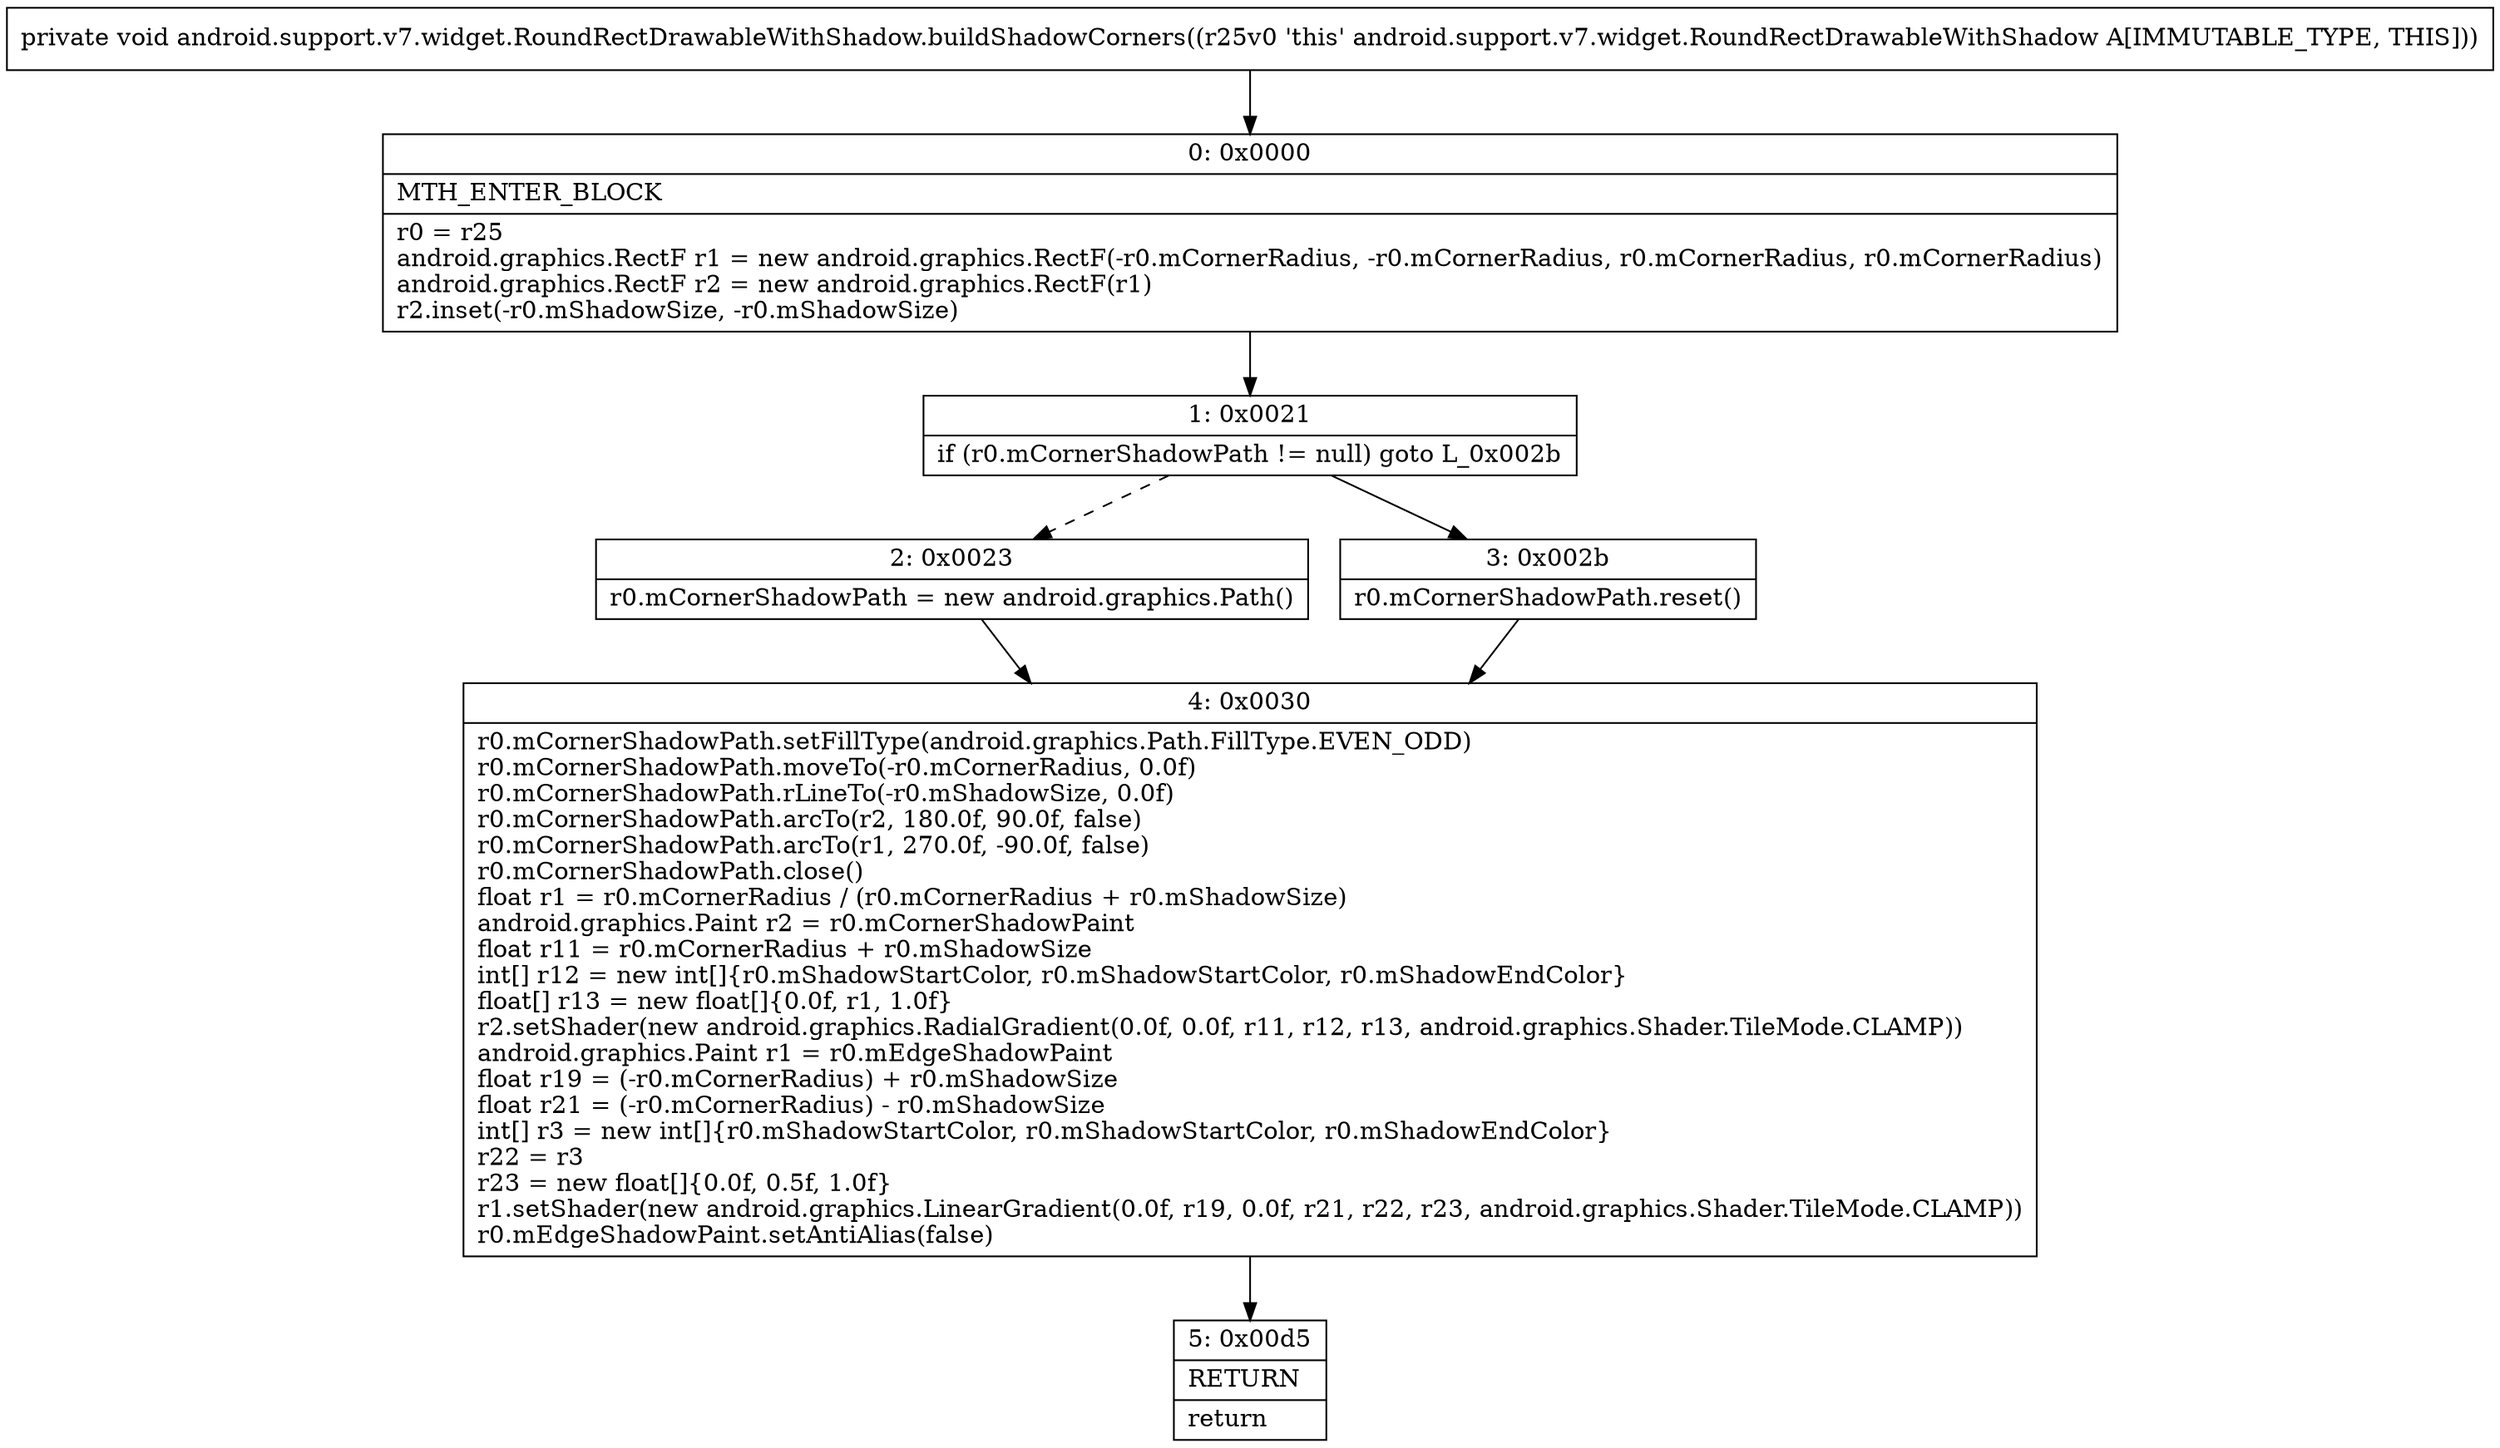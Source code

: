 digraph "CFG forandroid.support.v7.widget.RoundRectDrawableWithShadow.buildShadowCorners()V" {
Node_0 [shape=record,label="{0\:\ 0x0000|MTH_ENTER_BLOCK\l|r0 = r25\landroid.graphics.RectF r1 = new android.graphics.RectF(\-r0.mCornerRadius, \-r0.mCornerRadius, r0.mCornerRadius, r0.mCornerRadius)\landroid.graphics.RectF r2 = new android.graphics.RectF(r1)\lr2.inset(\-r0.mShadowSize, \-r0.mShadowSize)\l}"];
Node_1 [shape=record,label="{1\:\ 0x0021|if (r0.mCornerShadowPath != null) goto L_0x002b\l}"];
Node_2 [shape=record,label="{2\:\ 0x0023|r0.mCornerShadowPath = new android.graphics.Path()\l}"];
Node_3 [shape=record,label="{3\:\ 0x002b|r0.mCornerShadowPath.reset()\l}"];
Node_4 [shape=record,label="{4\:\ 0x0030|r0.mCornerShadowPath.setFillType(android.graphics.Path.FillType.EVEN_ODD)\lr0.mCornerShadowPath.moveTo(\-r0.mCornerRadius, 0.0f)\lr0.mCornerShadowPath.rLineTo(\-r0.mShadowSize, 0.0f)\lr0.mCornerShadowPath.arcTo(r2, 180.0f, 90.0f, false)\lr0.mCornerShadowPath.arcTo(r1, 270.0f, \-90.0f, false)\lr0.mCornerShadowPath.close()\lfloat r1 = r0.mCornerRadius \/ (r0.mCornerRadius + r0.mShadowSize)\landroid.graphics.Paint r2 = r0.mCornerShadowPaint\lfloat r11 = r0.mCornerRadius + r0.mShadowSize\lint[] r12 = new int[]\{r0.mShadowStartColor, r0.mShadowStartColor, r0.mShadowEndColor\}\lfloat[] r13 = new float[]\{0.0f, r1, 1.0f\}\lr2.setShader(new android.graphics.RadialGradient(0.0f, 0.0f, r11, r12, r13, android.graphics.Shader.TileMode.CLAMP))\landroid.graphics.Paint r1 = r0.mEdgeShadowPaint\lfloat r19 = (\-r0.mCornerRadius) + r0.mShadowSize\lfloat r21 = (\-r0.mCornerRadius) \- r0.mShadowSize\lint[] r3 = new int[]\{r0.mShadowStartColor, r0.mShadowStartColor, r0.mShadowEndColor\}\lr22 = r3\lr23 = new float[]\{0.0f, 0.5f, 1.0f\}\lr1.setShader(new android.graphics.LinearGradient(0.0f, r19, 0.0f, r21, r22, r23, android.graphics.Shader.TileMode.CLAMP))\lr0.mEdgeShadowPaint.setAntiAlias(false)\l}"];
Node_5 [shape=record,label="{5\:\ 0x00d5|RETURN\l|return\l}"];
MethodNode[shape=record,label="{private void android.support.v7.widget.RoundRectDrawableWithShadow.buildShadowCorners((r25v0 'this' android.support.v7.widget.RoundRectDrawableWithShadow A[IMMUTABLE_TYPE, THIS])) }"];
MethodNode -> Node_0;
Node_0 -> Node_1;
Node_1 -> Node_2[style=dashed];
Node_1 -> Node_3;
Node_2 -> Node_4;
Node_3 -> Node_4;
Node_4 -> Node_5;
}

